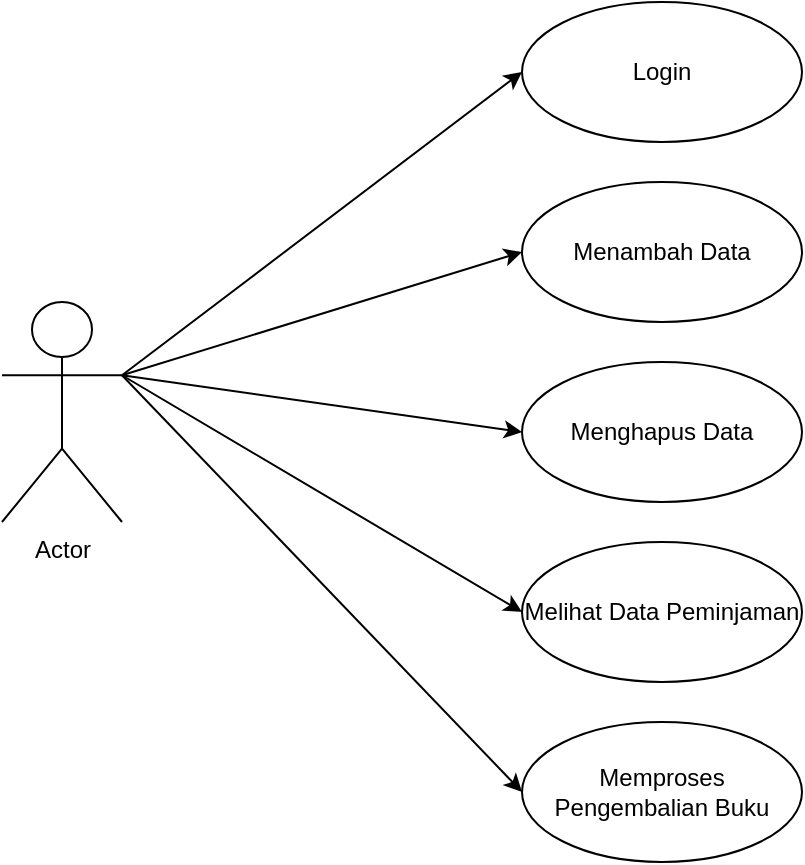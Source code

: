 <mxfile version="24.7.6">
  <diagram name="Page-1" id="NxYWXjZtZJNcD5jZpl6X">
    <mxGraphModel dx="1105" dy="592" grid="1" gridSize="10" guides="1" tooltips="1" connect="1" arrows="1" fold="1" page="1" pageScale="1" pageWidth="827" pageHeight="1169" math="0" shadow="0">
      <root>
        <mxCell id="0" />
        <mxCell id="1" parent="0" />
        <mxCell id="cPbPZR3kuZIvYxQPaAk3-10" style="edgeStyle=none;rounded=0;orthogonalLoop=1;jettySize=auto;html=1;exitX=1;exitY=0.333;exitDx=0;exitDy=0;exitPerimeter=0;entryX=0;entryY=0.5;entryDx=0;entryDy=0;" edge="1" parent="1" source="cPbPZR3kuZIvYxQPaAk3-1" target="cPbPZR3kuZIvYxQPaAk3-2">
          <mxGeometry relative="1" as="geometry" />
        </mxCell>
        <mxCell id="cPbPZR3kuZIvYxQPaAk3-11" style="edgeStyle=none;rounded=0;orthogonalLoop=1;jettySize=auto;html=1;exitX=1;exitY=0.333;exitDx=0;exitDy=0;exitPerimeter=0;entryX=0;entryY=0.5;entryDx=0;entryDy=0;" edge="1" parent="1" source="cPbPZR3kuZIvYxQPaAk3-1" target="cPbPZR3kuZIvYxQPaAk3-3">
          <mxGeometry relative="1" as="geometry" />
        </mxCell>
        <mxCell id="cPbPZR3kuZIvYxQPaAk3-12" style="edgeStyle=none;rounded=0;orthogonalLoop=1;jettySize=auto;html=1;exitX=1;exitY=0.333;exitDx=0;exitDy=0;exitPerimeter=0;entryX=0;entryY=0.5;entryDx=0;entryDy=0;" edge="1" parent="1" source="cPbPZR3kuZIvYxQPaAk3-1" target="cPbPZR3kuZIvYxQPaAk3-4">
          <mxGeometry relative="1" as="geometry" />
        </mxCell>
        <mxCell id="cPbPZR3kuZIvYxQPaAk3-1" value="Actor" style="shape=umlActor;verticalLabelPosition=bottom;verticalAlign=top;html=1;outlineConnect=0;" vertex="1" parent="1">
          <mxGeometry x="70" y="180" width="60" height="110" as="geometry" />
        </mxCell>
        <mxCell id="cPbPZR3kuZIvYxQPaAk3-2" value="Login" style="ellipse;whiteSpace=wrap;html=1;" vertex="1" parent="1">
          <mxGeometry x="330" y="30" width="140" height="70" as="geometry" />
        </mxCell>
        <mxCell id="cPbPZR3kuZIvYxQPaAk3-3" value="Menambah Data" style="ellipse;whiteSpace=wrap;html=1;" vertex="1" parent="1">
          <mxGeometry x="330" y="120" width="140" height="70" as="geometry" />
        </mxCell>
        <mxCell id="cPbPZR3kuZIvYxQPaAk3-4" value="Menghapus Data" style="ellipse;whiteSpace=wrap;html=1;" vertex="1" parent="1">
          <mxGeometry x="330" y="210" width="140" height="70" as="geometry" />
        </mxCell>
        <mxCell id="cPbPZR3kuZIvYxQPaAk3-6" value="Melihat Data Peminjaman" style="ellipse;whiteSpace=wrap;html=1;" vertex="1" parent="1">
          <mxGeometry x="330" y="300" width="140" height="70" as="geometry" />
        </mxCell>
        <mxCell id="cPbPZR3kuZIvYxQPaAk3-7" value="Memproses Pengembalian Buku" style="ellipse;whiteSpace=wrap;html=1;" vertex="1" parent="1">
          <mxGeometry x="330" y="390" width="140" height="70" as="geometry" />
        </mxCell>
        <mxCell id="cPbPZR3kuZIvYxQPaAk3-13" style="edgeStyle=none;rounded=0;orthogonalLoop=1;jettySize=auto;html=1;exitX=1;exitY=0.333;exitDx=0;exitDy=0;exitPerimeter=0;entryX=0;entryY=0.5;entryDx=0;entryDy=0;" edge="1" parent="1" source="cPbPZR3kuZIvYxQPaAk3-1" target="cPbPZR3kuZIvYxQPaAk3-6">
          <mxGeometry relative="1" as="geometry">
            <mxPoint x="120" y="197" as="sourcePoint" />
            <mxPoint x="340" y="255" as="targetPoint" />
          </mxGeometry>
        </mxCell>
        <mxCell id="cPbPZR3kuZIvYxQPaAk3-14" style="edgeStyle=none;rounded=0;orthogonalLoop=1;jettySize=auto;html=1;exitX=1;exitY=0.333;exitDx=0;exitDy=0;exitPerimeter=0;entryX=0;entryY=0.5;entryDx=0;entryDy=0;" edge="1" parent="1" source="cPbPZR3kuZIvYxQPaAk3-1" target="cPbPZR3kuZIvYxQPaAk3-7">
          <mxGeometry relative="1" as="geometry">
            <mxPoint x="120" y="197" as="sourcePoint" />
            <mxPoint x="340" y="345" as="targetPoint" />
          </mxGeometry>
        </mxCell>
      </root>
    </mxGraphModel>
  </diagram>
</mxfile>
